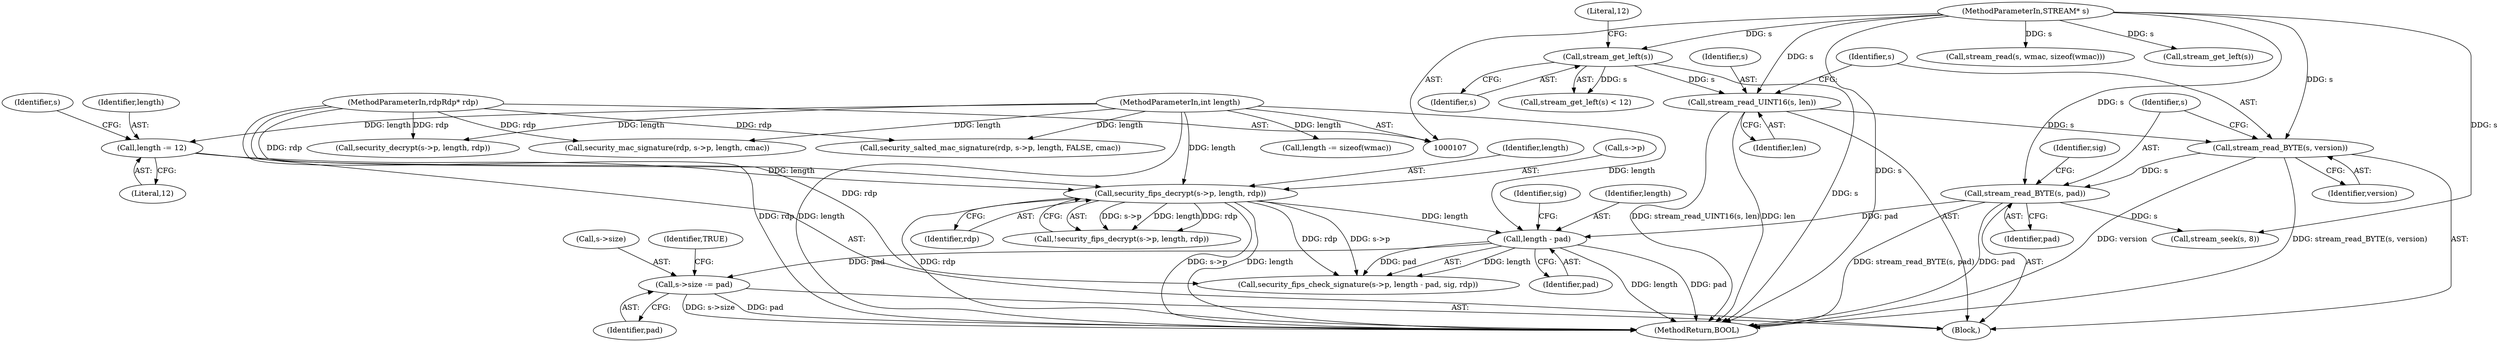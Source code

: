 digraph "0_FreeRDP_7d58aac24fe20ffaad7bd9b40c9ddf457c1b06e7@pointer" {
"1000184" [label="(Call,s->size -= pad)"];
"1000174" [label="(Call,length - pad)"];
"1000157" [label="(Call,security_fips_decrypt(s->p, length, rdp))"];
"1000152" [label="(Call,length -= 12)"];
"1000110" [label="(MethodParameterIn,int length)"];
"1000108" [label="(MethodParameterIn,rdpRdp* rdp)"];
"1000141" [label="(Call,stream_read_BYTE(s, pad))"];
"1000138" [label="(Call,stream_read_BYTE(s, version))"];
"1000135" [label="(Call,stream_read_UINT16(s, len))"];
"1000130" [label="(Call,stream_get_left(s))"];
"1000109" [label="(MethodParameterIn,STREAM* s)"];
"1000153" [label="(Identifier,length)"];
"1000174" [label="(Call,length - pad)"];
"1000143" [label="(Identifier,pad)"];
"1000140" [label="(Identifier,version)"];
"1000129" [label="(Call,stream_get_left(s) < 12)"];
"1000159" [label="(Identifier,s)"];
"1000152" [label="(Call,length -= 12)"];
"1000157" [label="(Call,security_fips_decrypt(s->p, length, rdp))"];
"1000139" [label="(Identifier,s)"];
"1000198" [label="(Call,stream_read(s, wmac, sizeof(wmac)))"];
"1000226" [label="(Call,security_mac_signature(rdp, s->p, length, cmac))"];
"1000130" [label="(Call,stream_get_left(s))"];
"1000177" [label="(Identifier,sig)"];
"1000203" [label="(Call,length -= sizeof(wmac))"];
"1000145" [label="(Identifier,sig)"];
"1000131" [label="(Identifier,s)"];
"1000149" [label="(Call,stream_seek(s, 8))"];
"1000193" [label="(Call,stream_get_left(s))"];
"1000142" [label="(Identifier,s)"];
"1000190" [label="(Identifier,TRUE)"];
"1000156" [label="(Call,!security_fips_decrypt(s->p, length, rdp))"];
"1000135" [label="(Call,stream_read_UINT16(s, len))"];
"1000136" [label="(Identifier,s)"];
"1000123" [label="(Block,)"];
"1000170" [label="(Call,security_fips_check_signature(s->p, length - pad, sig, rdp))"];
"1000137" [label="(Identifier,len)"];
"1000217" [label="(Call,security_salted_mac_signature(rdp, s->p, length, FALSE, cmac))"];
"1000185" [label="(Call,s->size)"];
"1000176" [label="(Identifier,pad)"];
"1000161" [label="(Identifier,length)"];
"1000158" [label="(Call,s->p)"];
"1000132" [label="(Literal,12)"];
"1000141" [label="(Call,stream_read_BYTE(s, pad))"];
"1000162" [label="(Identifier,rdp)"];
"1000175" [label="(Identifier,length)"];
"1000154" [label="(Literal,12)"];
"1000184" [label="(Call,s->size -= pad)"];
"1000246" [label="(MethodReturn,BOOL)"];
"1000109" [label="(MethodParameterIn,STREAM* s)"];
"1000138" [label="(Call,stream_read_BYTE(s, version))"];
"1000110" [label="(MethodParameterIn,int length)"];
"1000108" [label="(MethodParameterIn,rdpRdp* rdp)"];
"1000188" [label="(Identifier,pad)"];
"1000207" [label="(Call,security_decrypt(s->p, length, rdp))"];
"1000184" -> "1000123"  [label="AST: "];
"1000184" -> "1000188"  [label="CFG: "];
"1000185" -> "1000184"  [label="AST: "];
"1000188" -> "1000184"  [label="AST: "];
"1000190" -> "1000184"  [label="CFG: "];
"1000184" -> "1000246"  [label="DDG: s->size"];
"1000184" -> "1000246"  [label="DDG: pad"];
"1000174" -> "1000184"  [label="DDG: pad"];
"1000174" -> "1000170"  [label="AST: "];
"1000174" -> "1000176"  [label="CFG: "];
"1000175" -> "1000174"  [label="AST: "];
"1000176" -> "1000174"  [label="AST: "];
"1000177" -> "1000174"  [label="CFG: "];
"1000174" -> "1000246"  [label="DDG: pad"];
"1000174" -> "1000246"  [label="DDG: length"];
"1000174" -> "1000170"  [label="DDG: length"];
"1000174" -> "1000170"  [label="DDG: pad"];
"1000157" -> "1000174"  [label="DDG: length"];
"1000110" -> "1000174"  [label="DDG: length"];
"1000141" -> "1000174"  [label="DDG: pad"];
"1000157" -> "1000156"  [label="AST: "];
"1000157" -> "1000162"  [label="CFG: "];
"1000158" -> "1000157"  [label="AST: "];
"1000161" -> "1000157"  [label="AST: "];
"1000162" -> "1000157"  [label="AST: "];
"1000156" -> "1000157"  [label="CFG: "];
"1000157" -> "1000246"  [label="DDG: rdp"];
"1000157" -> "1000246"  [label="DDG: s->p"];
"1000157" -> "1000246"  [label="DDG: length"];
"1000157" -> "1000156"  [label="DDG: s->p"];
"1000157" -> "1000156"  [label="DDG: length"];
"1000157" -> "1000156"  [label="DDG: rdp"];
"1000152" -> "1000157"  [label="DDG: length"];
"1000110" -> "1000157"  [label="DDG: length"];
"1000108" -> "1000157"  [label="DDG: rdp"];
"1000157" -> "1000170"  [label="DDG: s->p"];
"1000157" -> "1000170"  [label="DDG: rdp"];
"1000152" -> "1000123"  [label="AST: "];
"1000152" -> "1000154"  [label="CFG: "];
"1000153" -> "1000152"  [label="AST: "];
"1000154" -> "1000152"  [label="AST: "];
"1000159" -> "1000152"  [label="CFG: "];
"1000110" -> "1000152"  [label="DDG: length"];
"1000110" -> "1000107"  [label="AST: "];
"1000110" -> "1000246"  [label="DDG: length"];
"1000110" -> "1000203"  [label="DDG: length"];
"1000110" -> "1000207"  [label="DDG: length"];
"1000110" -> "1000217"  [label="DDG: length"];
"1000110" -> "1000226"  [label="DDG: length"];
"1000108" -> "1000107"  [label="AST: "];
"1000108" -> "1000246"  [label="DDG: rdp"];
"1000108" -> "1000170"  [label="DDG: rdp"];
"1000108" -> "1000207"  [label="DDG: rdp"];
"1000108" -> "1000217"  [label="DDG: rdp"];
"1000108" -> "1000226"  [label="DDG: rdp"];
"1000141" -> "1000123"  [label="AST: "];
"1000141" -> "1000143"  [label="CFG: "];
"1000142" -> "1000141"  [label="AST: "];
"1000143" -> "1000141"  [label="AST: "];
"1000145" -> "1000141"  [label="CFG: "];
"1000141" -> "1000246"  [label="DDG: stream_read_BYTE(s, pad)"];
"1000141" -> "1000246"  [label="DDG: pad"];
"1000138" -> "1000141"  [label="DDG: s"];
"1000109" -> "1000141"  [label="DDG: s"];
"1000141" -> "1000149"  [label="DDG: s"];
"1000138" -> "1000123"  [label="AST: "];
"1000138" -> "1000140"  [label="CFG: "];
"1000139" -> "1000138"  [label="AST: "];
"1000140" -> "1000138"  [label="AST: "];
"1000142" -> "1000138"  [label="CFG: "];
"1000138" -> "1000246"  [label="DDG: version"];
"1000138" -> "1000246"  [label="DDG: stream_read_BYTE(s, version)"];
"1000135" -> "1000138"  [label="DDG: s"];
"1000109" -> "1000138"  [label="DDG: s"];
"1000135" -> "1000123"  [label="AST: "];
"1000135" -> "1000137"  [label="CFG: "];
"1000136" -> "1000135"  [label="AST: "];
"1000137" -> "1000135"  [label="AST: "];
"1000139" -> "1000135"  [label="CFG: "];
"1000135" -> "1000246"  [label="DDG: stream_read_UINT16(s, len)"];
"1000135" -> "1000246"  [label="DDG: len"];
"1000130" -> "1000135"  [label="DDG: s"];
"1000109" -> "1000135"  [label="DDG: s"];
"1000130" -> "1000129"  [label="AST: "];
"1000130" -> "1000131"  [label="CFG: "];
"1000131" -> "1000130"  [label="AST: "];
"1000132" -> "1000130"  [label="CFG: "];
"1000130" -> "1000246"  [label="DDG: s"];
"1000130" -> "1000129"  [label="DDG: s"];
"1000109" -> "1000130"  [label="DDG: s"];
"1000109" -> "1000107"  [label="AST: "];
"1000109" -> "1000246"  [label="DDG: s"];
"1000109" -> "1000149"  [label="DDG: s"];
"1000109" -> "1000193"  [label="DDG: s"];
"1000109" -> "1000198"  [label="DDG: s"];
}
